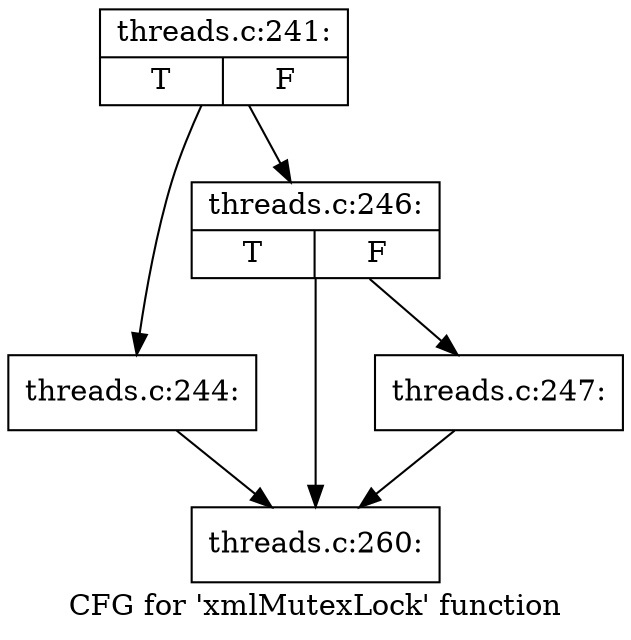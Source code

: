 digraph "CFG for 'xmlMutexLock' function" {
	label="CFG for 'xmlMutexLock' function";

	Node0x470c4a0 [shape=record,label="{threads.c:241:|{<s0>T|<s1>F}}"];
	Node0x470c4a0 -> Node0x470c530;
	Node0x470c4a0 -> Node0x4706ab0;
	Node0x470c530 [shape=record,label="{threads.c:244:}"];
	Node0x470c530 -> Node0x470c0d0;
	Node0x4706ab0 [shape=record,label="{threads.c:246:|{<s0>T|<s1>F}}"];
	Node0x4706ab0 -> Node0x470c080;
	Node0x4706ab0 -> Node0x470c0d0;
	Node0x470c080 [shape=record,label="{threads.c:247:}"];
	Node0x470c080 -> Node0x470c0d0;
	Node0x470c0d0 [shape=record,label="{threads.c:260:}"];
}
